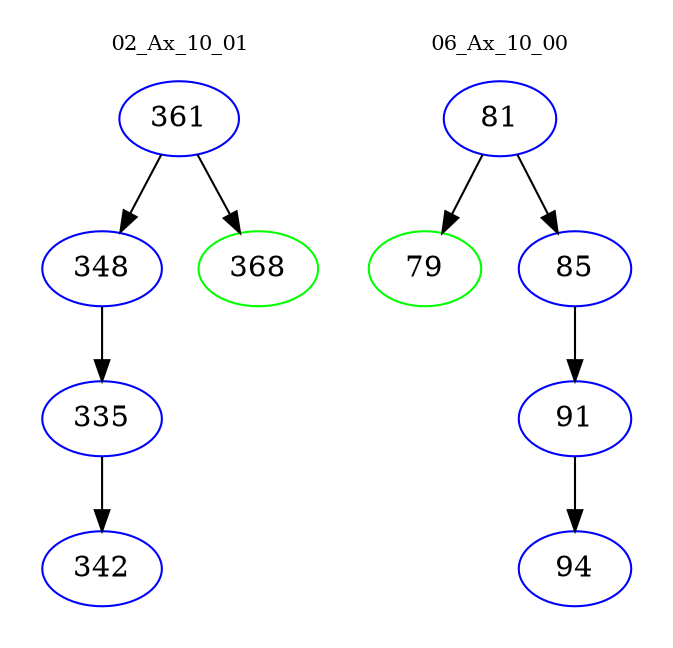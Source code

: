 digraph{
subgraph cluster_0 {
color = white
label = "02_Ax_10_01";
fontsize=10;
T0_361 [label="361", color="blue"]
T0_361 -> T0_348 [color="black"]
T0_348 [label="348", color="blue"]
T0_348 -> T0_335 [color="black"]
T0_335 [label="335", color="blue"]
T0_335 -> T0_342 [color="black"]
T0_342 [label="342", color="blue"]
T0_361 -> T0_368 [color="black"]
T0_368 [label="368", color="green"]
}
subgraph cluster_1 {
color = white
label = "06_Ax_10_00";
fontsize=10;
T1_81 [label="81", color="blue"]
T1_81 -> T1_79 [color="black"]
T1_79 [label="79", color="green"]
T1_81 -> T1_85 [color="black"]
T1_85 [label="85", color="blue"]
T1_85 -> T1_91 [color="black"]
T1_91 [label="91", color="blue"]
T1_91 -> T1_94 [color="black"]
T1_94 [label="94", color="blue"]
}
}
